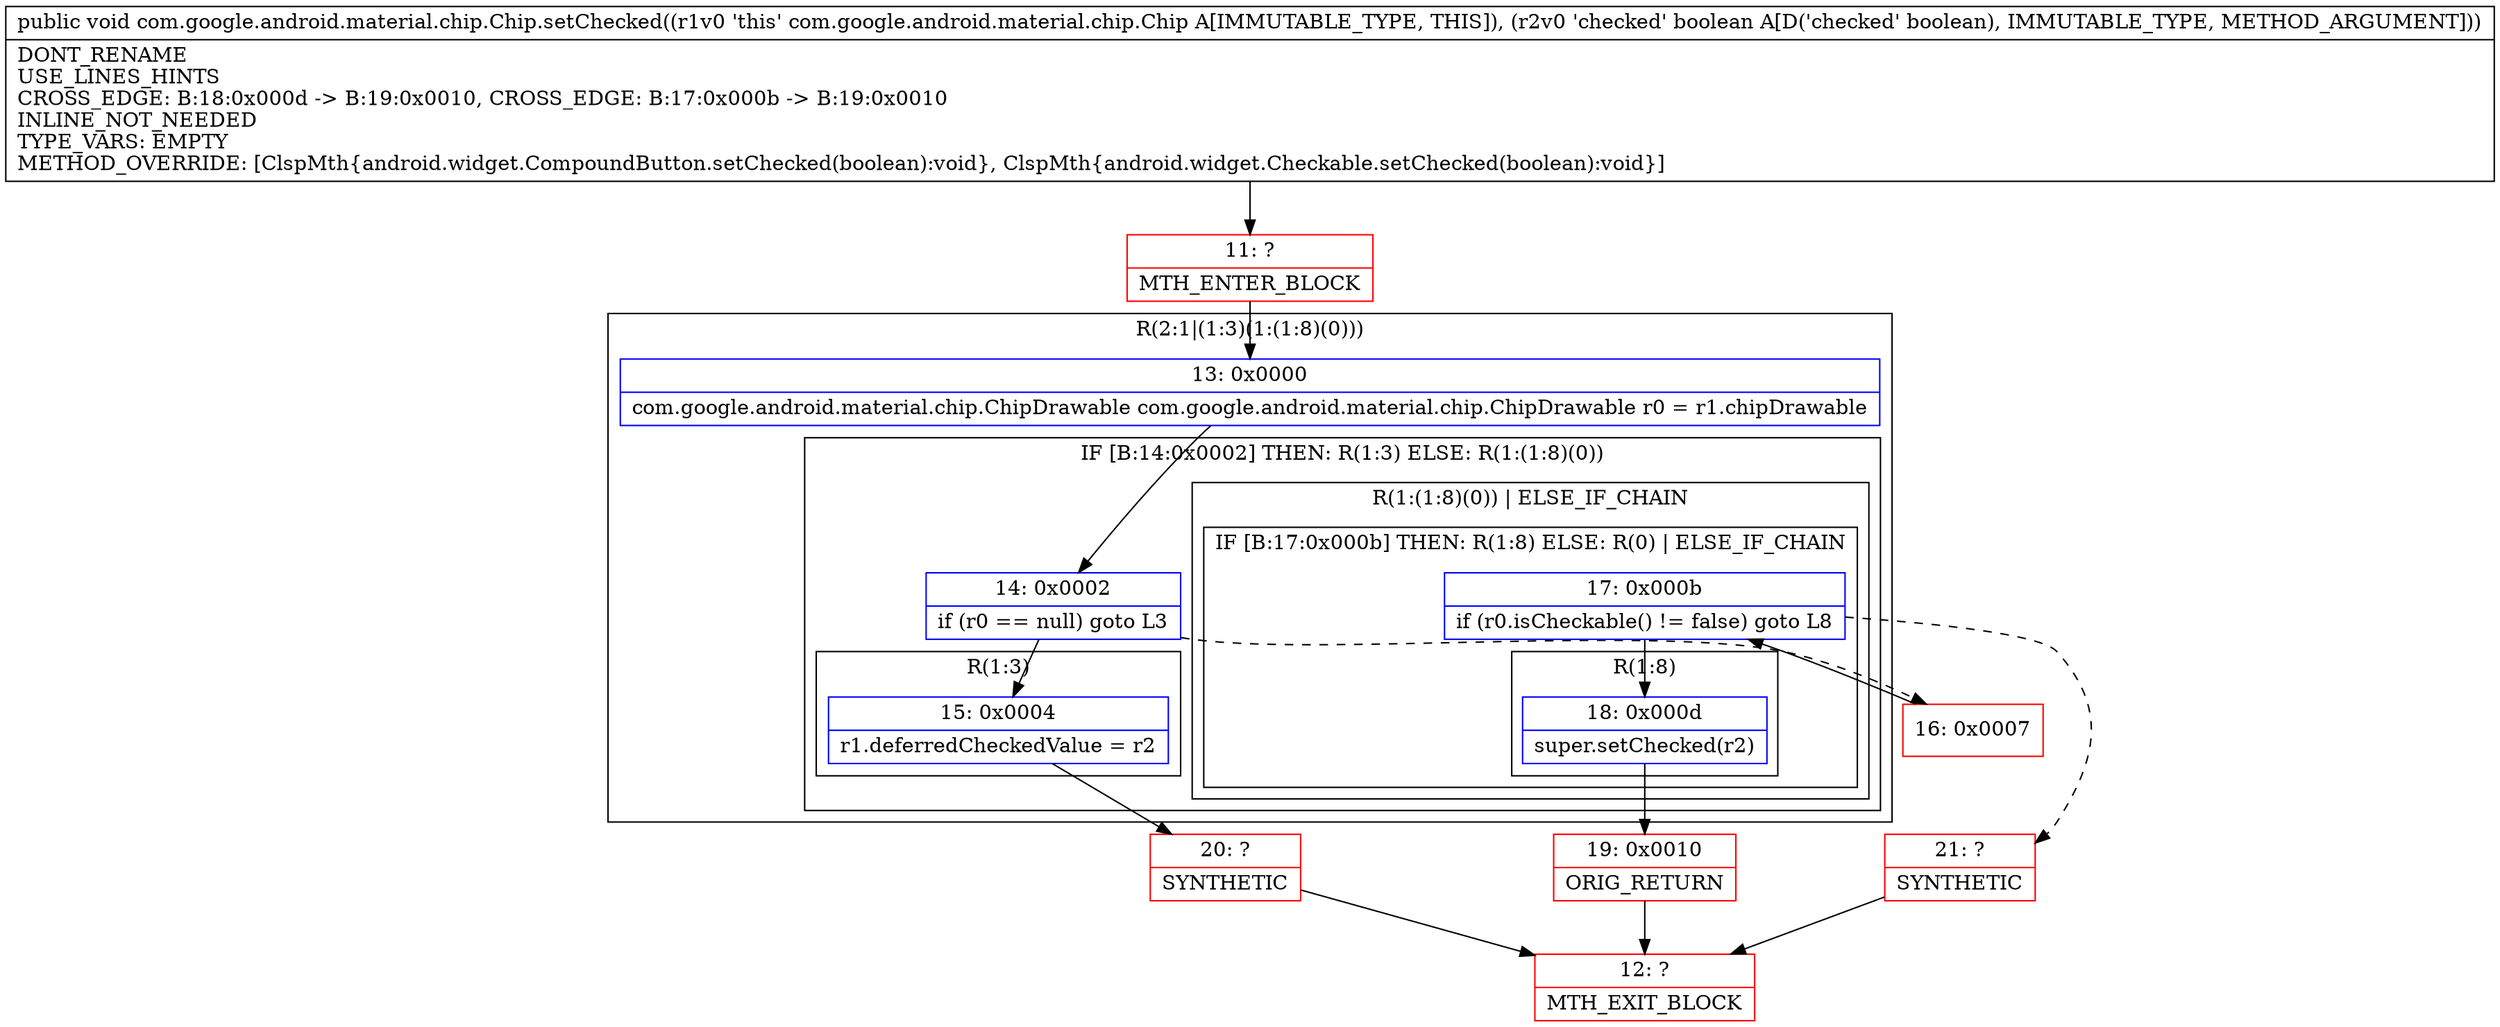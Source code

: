 digraph "CFG forcom.google.android.material.chip.Chip.setChecked(Z)V" {
subgraph cluster_Region_1396307483 {
label = "R(2:1|(1:3)(1:(1:8)(0)))";
node [shape=record,color=blue];
Node_13 [shape=record,label="{13\:\ 0x0000|com.google.android.material.chip.ChipDrawable com.google.android.material.chip.ChipDrawable r0 = r1.chipDrawable\l}"];
subgraph cluster_IfRegion_466067533 {
label = "IF [B:14:0x0002] THEN: R(1:3) ELSE: R(1:(1:8)(0))";
node [shape=record,color=blue];
Node_14 [shape=record,label="{14\:\ 0x0002|if (r0 == null) goto L3\l}"];
subgraph cluster_Region_1120746994 {
label = "R(1:3)";
node [shape=record,color=blue];
Node_15 [shape=record,label="{15\:\ 0x0004|r1.deferredCheckedValue = r2\l}"];
}
subgraph cluster_Region_1731145921 {
label = "R(1:(1:8)(0)) | ELSE_IF_CHAIN\l";
node [shape=record,color=blue];
subgraph cluster_IfRegion_13898449 {
label = "IF [B:17:0x000b] THEN: R(1:8) ELSE: R(0) | ELSE_IF_CHAIN\l";
node [shape=record,color=blue];
Node_17 [shape=record,label="{17\:\ 0x000b|if (r0.isCheckable() != false) goto L8\l}"];
subgraph cluster_Region_1503145015 {
label = "R(1:8)";
node [shape=record,color=blue];
Node_18 [shape=record,label="{18\:\ 0x000d|super.setChecked(r2)\l}"];
}
subgraph cluster_Region_400912003 {
label = "R(0)";
node [shape=record,color=blue];
}
}
}
}
}
Node_11 [shape=record,color=red,label="{11\:\ ?|MTH_ENTER_BLOCK\l}"];
Node_20 [shape=record,color=red,label="{20\:\ ?|SYNTHETIC\l}"];
Node_12 [shape=record,color=red,label="{12\:\ ?|MTH_EXIT_BLOCK\l}"];
Node_16 [shape=record,color=red,label="{16\:\ 0x0007}"];
Node_19 [shape=record,color=red,label="{19\:\ 0x0010|ORIG_RETURN\l}"];
Node_21 [shape=record,color=red,label="{21\:\ ?|SYNTHETIC\l}"];
MethodNode[shape=record,label="{public void com.google.android.material.chip.Chip.setChecked((r1v0 'this' com.google.android.material.chip.Chip A[IMMUTABLE_TYPE, THIS]), (r2v0 'checked' boolean A[D('checked' boolean), IMMUTABLE_TYPE, METHOD_ARGUMENT]))  | DONT_RENAME\lUSE_LINES_HINTS\lCROSS_EDGE: B:18:0x000d \-\> B:19:0x0010, CROSS_EDGE: B:17:0x000b \-\> B:19:0x0010\lINLINE_NOT_NEEDED\lTYPE_VARS: EMPTY\lMETHOD_OVERRIDE: [ClspMth\{android.widget.CompoundButton.setChecked(boolean):void\}, ClspMth\{android.widget.Checkable.setChecked(boolean):void\}]\l}"];
MethodNode -> Node_11;Node_13 -> Node_14;
Node_14 -> Node_15;
Node_14 -> Node_16[style=dashed];
Node_15 -> Node_20;
Node_17 -> Node_18;
Node_17 -> Node_21[style=dashed];
Node_18 -> Node_19;
Node_11 -> Node_13;
Node_20 -> Node_12;
Node_16 -> Node_17;
Node_19 -> Node_12;
Node_21 -> Node_12;
}

